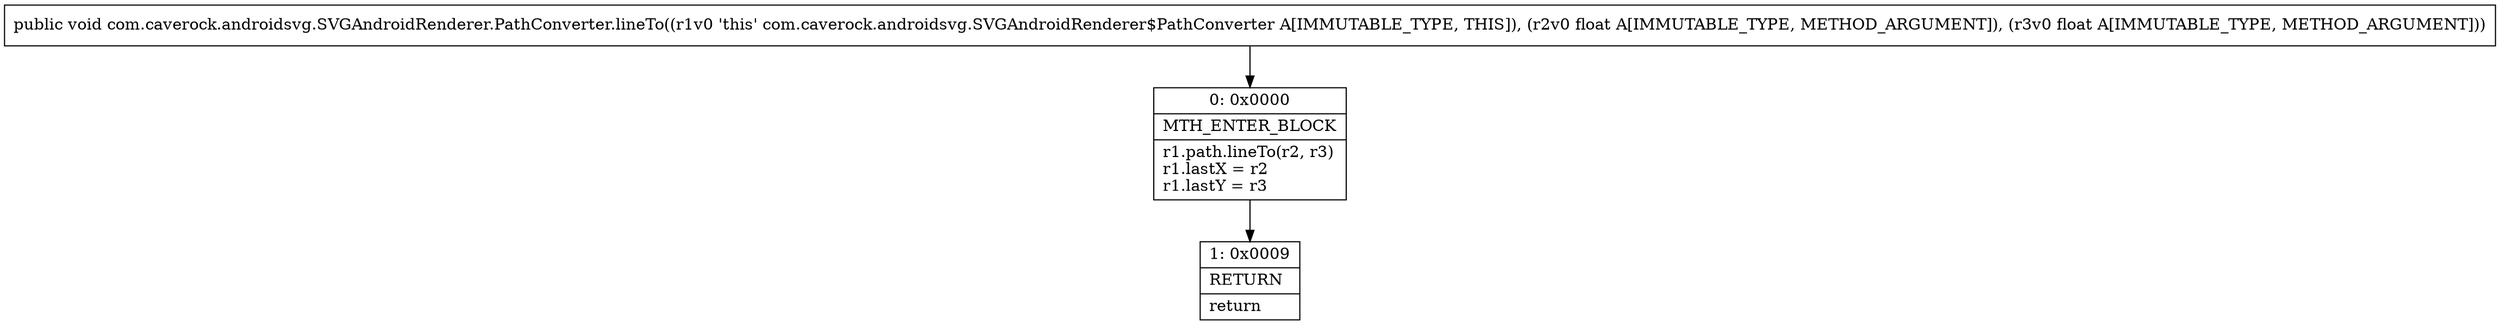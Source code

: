 digraph "CFG forcom.caverock.androidsvg.SVGAndroidRenderer.PathConverter.lineTo(FF)V" {
Node_0 [shape=record,label="{0\:\ 0x0000|MTH_ENTER_BLOCK\l|r1.path.lineTo(r2, r3)\lr1.lastX = r2\lr1.lastY = r3\l}"];
Node_1 [shape=record,label="{1\:\ 0x0009|RETURN\l|return\l}"];
MethodNode[shape=record,label="{public void com.caverock.androidsvg.SVGAndroidRenderer.PathConverter.lineTo((r1v0 'this' com.caverock.androidsvg.SVGAndroidRenderer$PathConverter A[IMMUTABLE_TYPE, THIS]), (r2v0 float A[IMMUTABLE_TYPE, METHOD_ARGUMENT]), (r3v0 float A[IMMUTABLE_TYPE, METHOD_ARGUMENT])) }"];
MethodNode -> Node_0;
Node_0 -> Node_1;
}

